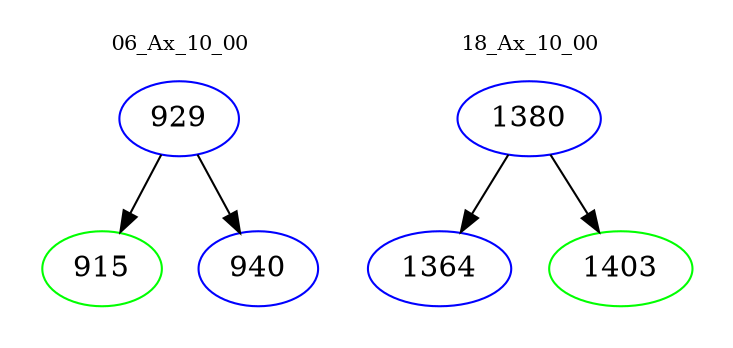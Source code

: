 digraph{
subgraph cluster_0 {
color = white
label = "06_Ax_10_00";
fontsize=10;
T0_929 [label="929", color="blue"]
T0_929 -> T0_915 [color="black"]
T0_915 [label="915", color="green"]
T0_929 -> T0_940 [color="black"]
T0_940 [label="940", color="blue"]
}
subgraph cluster_1 {
color = white
label = "18_Ax_10_00";
fontsize=10;
T1_1380 [label="1380", color="blue"]
T1_1380 -> T1_1364 [color="black"]
T1_1364 [label="1364", color="blue"]
T1_1380 -> T1_1403 [color="black"]
T1_1403 [label="1403", color="green"]
}
}
